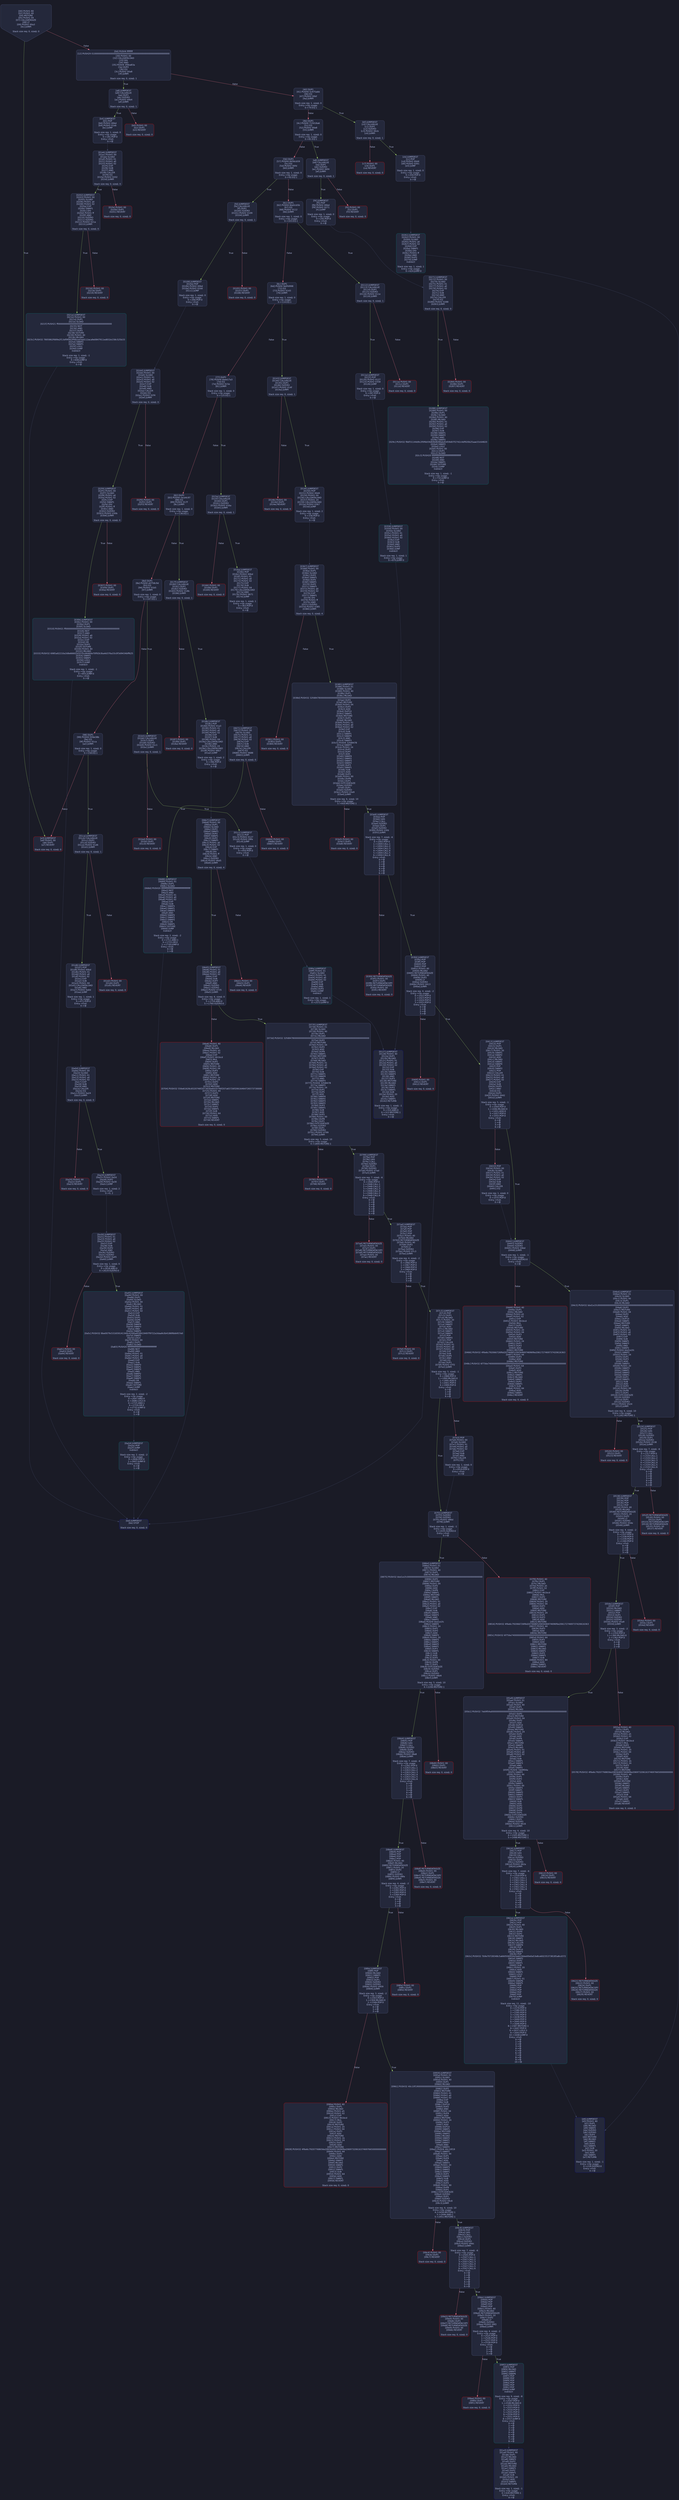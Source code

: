 digraph G {
    node [shape=box, style="filled, rounded", color="#565f89", fontcolor="#c0caf5", fontname="Helvetica", fillcolor="#24283b"];
    edge [color="#414868", fontcolor="#c0caf5", fontname="Helvetica"];
    bgcolor="#1a1b26";
    0 [ label = "[00] PUSH1 80
[02] PUSH1 40
[04] MSTORE
[05] PUSH1 04
[07] CALLDATASIZE
[08] LT
[09] PUSH2 00a3
[0c] JUMPI

Stack size req: 0, sizeΔ: 0
" shape = invhouse]
    1 [ label = "[0d] PUSH4 ffffffff
[12] PUSH29 0100000000000000000000000000000000000000000000000000000000
[30] PUSH1 00
[32] CALLDATALOAD
[33] DIV
[34] AND
[35] PUSH4 3f4ba83a
[3a] DUP2
[3b] EQ
[3c] PUSH2 00a8
[3f] JUMPI

Stack size req: 0, sizeΔ: 1
"]
    2 [ label = "[40] DUP1
[41] PUSH4 5c975abb
[46] EQ
[47] PUSH2 00bf
[4a] JUMPI

Stack size req: 1, sizeΔ: 0
Entry->Op usage:
	0->70:EQ:1
"]
    3 [ label = "[4b] DUP1
[4c] PUSH4 715018a6
[51] EQ
[52] PUSH2 00e8
[55] JUMPI

Stack size req: 1, sizeΔ: 0
Entry->Op usage:
	0->81:EQ:1
"]
    4 [ label = "[56] DUP1
[57] PUSH4 8456cb59
[5c] EQ
[5d] PUSH2 00fd
[60] JUMPI

Stack size req: 1, sizeΔ: 0
Entry->Op usage:
	0->92:EQ:1
"]
    5 [ label = "[61] DUP1
[62] PUSH4 8da5cb5b
[67] EQ
[68] PUSH2 0112
[6b] JUMPI

Stack size req: 1, sizeΔ: 0
Entry->Op usage:
	0->103:EQ:1
"]
    6 [ label = "[6c] DUP1
[6d] PUSH4 9e0fd998
[72] EQ
[73] PUSH2 0143
[76] JUMPI

Stack size req: 1, sizeΔ: 0
Entry->Op usage:
	0->114:EQ:1
"]
    7 [ label = "[77] DUP1
[78] PUSH4 bbee17a3
[7d] EQ
[7e] PUSH2 015e
[81] JUMPI

Stack size req: 1, sizeΔ: 0
Entry->Op usage:
	0->125:EQ:1
"]
    8 [ label = "[82] DUP1
[83] PUSH4 cbce4c97
[88] EQ
[89] PUSH2 017f
[8c] JUMPI

Stack size req: 1, sizeΔ: 0
Entry->Op usage:
	0->136:EQ:1
"]
    9 [ label = "[8d] DUP1
[8e] PUSH4 e0758c9d
[93] EQ
[94] PUSH2 01b5
[97] JUMPI

Stack size req: 1, sizeΔ: 0
Entry->Op usage:
	0->147:EQ:1
"]
    10 [ label = "[98] DUP1
[99] PUSH4 f2fde38b
[9e] EQ
[9f] PUSH2 01ca
[a2] JUMPI

Stack size req: 1, sizeΔ: 0
Entry->Op usage:
	0->158:EQ:1
"]
    11 [ label = "[a3] JUMPDEST
[a4] PUSH1 00
[a6] DUP1
[a7] REVERT

Stack size req: 0, sizeΔ: 0
" color = "red"]
    12 [ label = "[a8] JUMPDEST
[a9] CALLVALUE
[aa] DUP1
[ab] ISZERO
[ac] PUSH2 00b4
[af] JUMPI

Stack size req: 0, sizeΔ: 1
"]
    13 [ label = "[b0] PUSH1 00
[b2] DUP1
[b3] REVERT

Stack size req: 0, sizeΔ: 0
" color = "red"]
    14 [ label = "[b4] JUMPDEST
[b5] POP
[b6] PUSH2 00bd
[b9] PUSH2 01eb
[bc] JUMP

Stack size req: 1, sizeΔ: 0
Entry->Op usage:
	0->181:POP:0
Entry->Exit:
	0->😵
"]
    15 [ label = "[bd] JUMPDEST
[be] STOP

Stack size req: 0, sizeΔ: 0
" color = "darkblue"]
    16 [ label = "[bf] JUMPDEST
[c0] CALLVALUE
[c1] DUP1
[c2] ISZERO
[c3] PUSH2 00cb
[c6] JUMPI

Stack size req: 0, sizeΔ: 1
"]
    17 [ label = "[c7] PUSH1 00
[c9] DUP1
[ca] REVERT

Stack size req: 0, sizeΔ: 0
" color = "red"]
    18 [ label = "[cb] JUMPDEST
[cc] POP
[cd] PUSH2 00d4
[d0] PUSH2 0261
[d3] JUMP

Stack size req: 1, sizeΔ: 0
Entry->Op usage:
	0->204:POP:0
Entry->Exit:
	0->😵
"]
    19 [ label = "[d4] JUMPDEST
[d5] PUSH1 40
[d7] DUP1
[d8] MLOAD
[d9] SWAP2
[da] ISZERO
[db] ISZERO
[dc] DUP3
[dd] MSTORE
[de] MLOAD
[df] SWAP1
[e0] DUP2
[e1] SWAP1
[e2] SUB
[e3] PUSH1 20
[e5] ADD
[e6] SWAP1
[e7] RETURN

Stack size req: 1, sizeΔ: -1
Entry->Op usage:
	0->218:ISZERO:0
Entry->Exit:
	0->😵
" color = "darkblue"]
    20 [ label = "[e8] JUMPDEST
[e9] CALLVALUE
[ea] DUP1
[eb] ISZERO
[ec] PUSH2 00f4
[ef] JUMPI

Stack size req: 0, sizeΔ: 1
"]
    21 [ label = "[f0] PUSH1 00
[f2] DUP1
[f3] REVERT

Stack size req: 0, sizeΔ: 0
" color = "red"]
    22 [ label = "[f4] JUMPDEST
[f5] POP
[f6] PUSH2 00bd
[f9] PUSH2 0271
[fc] JUMP

Stack size req: 1, sizeΔ: 0
Entry->Op usage:
	0->245:POP:0
Entry->Exit:
	0->😵
"]
    23 [ label = "[fd] JUMPDEST
[fe] CALLVALUE
[ff] DUP1
[0100] ISZERO
[0101] PUSH2 0109
[0104] JUMPI

Stack size req: 0, sizeΔ: 1
"]
    24 [ label = "[0105] PUSH1 00
[0107] DUP1
[0108] REVERT

Stack size req: 0, sizeΔ: 0
" color = "red"]
    25 [ label = "[0109] JUMPDEST
[010a] POP
[010b] PUSH2 00bd
[010e] PUSH2 02dd
[0111] JUMP

Stack size req: 1, sizeΔ: 0
Entry->Op usage:
	0->266:POP:0
Entry->Exit:
	0->😵
"]
    26 [ label = "[0112] JUMPDEST
[0113] CALLVALUE
[0114] DUP1
[0115] ISZERO
[0116] PUSH2 011e
[0119] JUMPI

Stack size req: 0, sizeΔ: 1
"]
    27 [ label = "[011a] PUSH1 00
[011c] DUP1
[011d] REVERT

Stack size req: 0, sizeΔ: 0
" color = "red"]
    28 [ label = "[011e] JUMPDEST
[011f] POP
[0120] PUSH2 0127
[0123] PUSH2 0358
[0126] JUMP

Stack size req: 1, sizeΔ: 0
Entry->Op usage:
	0->287:POP:0
Entry->Exit:
	0->😵
"]
    29 [ label = "[0127] JUMPDEST
[0128] PUSH1 40
[012a] DUP1
[012b] MLOAD
[012c] PUSH1 01
[012e] PUSH1 a0
[0130] PUSH1 02
[0132] EXP
[0133] SUB
[0134] SWAP1
[0135] SWAP3
[0136] AND
[0137] DUP3
[0138] MSTORE
[0139] MLOAD
[013a] SWAP1
[013b] DUP2
[013c] SWAP1
[013d] SUB
[013e] PUSH1 20
[0140] ADD
[0141] SWAP1
[0142] RETURN

Stack size req: 1, sizeΔ: -1
Entry->Op usage:
	0->310:AND:0
	0->312:MSTORE:1
Entry->Exit:
	0->😵
" color = "darkblue"]
    30 [ label = "[0143] JUMPDEST
[0144] CALLVALUE
[0145] DUP1
[0146] ISZERO
[0147] PUSH2 014f
[014a] JUMPI

Stack size req: 0, sizeΔ: 1
"]
    31 [ label = "[014b] PUSH1 00
[014d] DUP1
[014e] REVERT

Stack size req: 0, sizeΔ: 0
" color = "red"]
    32 [ label = "[014f] JUMPDEST
[0150] POP
[0151] PUSH2 00d4
[0154] PUSH1 04
[0156] CALLDATALOAD
[0157] PUSH1 24
[0159] CALLDATALOAD
[015a] PUSH2 0367
[015d] JUMP

Stack size req: 1, sizeΔ: 2
Entry->Op usage:
	0->336:POP:0
Entry->Exit:
	0->😵
"]
    33 [ label = "[015e] JUMPDEST
[015f] CALLVALUE
[0160] DUP1
[0161] ISZERO
[0162] PUSH2 016a
[0165] JUMPI

Stack size req: 0, sizeΔ: 1
"]
    34 [ label = "[0166] PUSH1 00
[0168] DUP1
[0169] REVERT

Stack size req: 0, sizeΔ: 0
" color = "red"]
    35 [ label = "[016a] JUMPDEST
[016b] POP
[016c] PUSH2 00bd
[016f] PUSH1 01
[0171] PUSH1 a0
[0173] PUSH1 02
[0175] EXP
[0176] SUB
[0177] PUSH1 04
[0179] CALLDATALOAD
[017a] AND
[017b] PUSH2 0671
[017e] JUMP

Stack size req: 1, sizeΔ: 1
Entry->Op usage:
	0->363:POP:0
Entry->Exit:
	0->😵
"]
    36 [ label = "[017f] JUMPDEST
[0180] CALLVALUE
[0181] DUP1
[0182] ISZERO
[0183] PUSH2 018b
[0186] JUMPI

Stack size req: 0, sizeΔ: 1
"]
    37 [ label = "[0187] PUSH1 00
[0189] DUP1
[018a] REVERT

Stack size req: 0, sizeΔ: 0
" color = "red"]
    38 [ label = "[018b] JUMPDEST
[018c] POP
[018d] PUSH2 01a3
[0190] PUSH1 01
[0192] PUSH1 a0
[0194] PUSH1 02
[0196] EXP
[0197] SUB
[0198] PUSH1 04
[019a] CALLDATALOAD
[019b] AND
[019c] PUSH1 24
[019e] CALLDATALOAD
[019f] PUSH2 06b7
[01a2] JUMP

Stack size req: 1, sizeΔ: 2
Entry->Op usage:
	0->396:POP:0
Entry->Exit:
	0->😵
"]
    39 [ label = "[01a3] JUMPDEST
[01a4] PUSH1 40
[01a6] DUP1
[01a7] MLOAD
[01a8] SWAP2
[01a9] DUP3
[01aa] MSTORE
[01ab] MLOAD
[01ac] SWAP1
[01ad] DUP2
[01ae] SWAP1
[01af] SUB
[01b0] PUSH1 20
[01b2] ADD
[01b3] SWAP1
[01b4] RETURN

Stack size req: 1, sizeΔ: -1
Entry->Op usage:
	0->426:MSTORE:1
Entry->Exit:
	0->😵
" color = "darkblue"]
    40 [ label = "[01b5] JUMPDEST
[01b6] CALLVALUE
[01b7] DUP1
[01b8] ISZERO
[01b9] PUSH2 01c1
[01bc] JUMPI

Stack size req: 0, sizeΔ: 1
"]
    41 [ label = "[01bd] PUSH1 00
[01bf] DUP1
[01c0] REVERT

Stack size req: 0, sizeΔ: 0
" color = "red"]
    42 [ label = "[01c1] JUMPDEST
[01c2] POP
[01c3] PUSH2 0127
[01c6] PUSH2 09fe
[01c9] JUMP

Stack size req: 1, sizeΔ: 0
Entry->Op usage:
	0->450:POP:0
Entry->Exit:
	0->😵
"]
    43 [ label = "[01ca] JUMPDEST
[01cb] CALLVALUE
[01cc] DUP1
[01cd] ISZERO
[01ce] PUSH2 01d6
[01d1] JUMPI

Stack size req: 0, sizeΔ: 1
"]
    44 [ label = "[01d2] PUSH1 00
[01d4] DUP1
[01d5] REVERT

Stack size req: 0, sizeΔ: 0
" color = "red"]
    45 [ label = "[01d6] JUMPDEST
[01d7] POP
[01d8] PUSH2 00bd
[01db] PUSH1 01
[01dd] PUSH1 a0
[01df] PUSH1 02
[01e1] EXP
[01e2] SUB
[01e3] PUSH1 04
[01e5] CALLDATALOAD
[01e6] AND
[01e7] PUSH2 0a0d
[01ea] JUMP

Stack size req: 1, sizeΔ: 1
Entry->Op usage:
	0->471:POP:0
Entry->Exit:
	0->😵
"]
    46 [ label = "[01eb] JUMPDEST
[01ec] PUSH1 00
[01ee] SLOAD
[01ef] PUSH1 01
[01f1] PUSH1 a0
[01f3] PUSH1 02
[01f5] EXP
[01f6] SUB
[01f7] AND
[01f8] CALLER
[01f9] EQ
[01fa] PUSH2 0202
[01fd] JUMPI

Stack size req: 0, sizeΔ: 0
"]
    47 [ label = "[01fe] PUSH1 00
[0200] DUP1
[0201] REVERT

Stack size req: 0, sizeΔ: 0
" color = "red"]
    48 [ label = "[0202] JUMPDEST
[0203] PUSH1 00
[0205] SLOAD
[0206] PUSH1 a0
[0208] PUSH1 02
[020a] EXP
[020b] SWAP1
[020c] DIV
[020d] PUSH1 ff
[020f] AND
[0210] ISZERO
[0211] ISZERO
[0212] PUSH2 021a
[0215] JUMPI

Stack size req: 0, sizeΔ: 0
"]
    49 [ label = "[0216] PUSH1 00
[0218] DUP1
[0219] REVERT

Stack size req: 0, sizeΔ: 0
" color = "red"]
    50 [ label = "[021a] JUMPDEST
[021b] PUSH1 00
[021d] DUP1
[021e] SLOAD
[021f] PUSH21 ff0000000000000000000000000000000000000000
[0235] NOT
[0236] AND
[0237] DUP2
[0238] SSTORE
[0239] PUSH1 40
[023b] MLOAD
[023c] PUSH32 7805862f689e2f13df9f062ff482ad3ad112aca9e0847911ed832e158c525b33
[025d] SWAP2
[025e] SWAP1
[025f] LOG1
[0260] JUMP
Indirect!

Stack size req: 1, sizeΔ: -1
Entry->Op usage:
	0->608:JUMP:0
Entry->Exit:
	0->😵
" color = "teal"]
    51 [ label = "[0261] JUMPDEST
[0262] PUSH1 00
[0264] SLOAD
[0265] PUSH1 a0
[0267] PUSH1 02
[0269] EXP
[026a] SWAP1
[026b] DIV
[026c] PUSH1 ff
[026e] AND
[026f] DUP2
[0270] JUMP
Indirect!

Stack size req: 1, sizeΔ: 1
Entry->Op usage:
	0->624:JUMP:0
" color = "teal"]
    52 [ label = "[0271] JUMPDEST
[0272] PUSH1 00
[0274] SLOAD
[0275] PUSH1 01
[0277] PUSH1 a0
[0279] PUSH1 02
[027b] EXP
[027c] SUB
[027d] AND
[027e] CALLER
[027f] EQ
[0280] PUSH2 0288
[0283] JUMPI

Stack size req: 0, sizeΔ: 0
"]
    53 [ label = "[0284] PUSH1 00
[0286] DUP1
[0287] REVERT

Stack size req: 0, sizeΔ: 0
" color = "red"]
    54 [ label = "[0288] JUMPDEST
[0289] PUSH1 00
[028b] DUP1
[028c] SLOAD
[028d] PUSH1 40
[028f] MLOAD
[0290] PUSH1 01
[0292] PUSH1 a0
[0294] PUSH1 02
[0296] EXP
[0297] SUB
[0298] SWAP1
[0299] SWAP2
[029a] AND
[029b] SWAP2
[029c] PUSH32 f8df31144d9c2f0f6b59d69b8b98abd5459d07f2742c4df920b25aae33c64820
[02bd] SWAP2
[02be] LOG2
[02bf] PUSH1 00
[02c1] DUP1
[02c2] SLOAD
[02c3] PUSH20 ffffffffffffffffffffffffffffffffffffffff
[02d8] NOT
[02d9] AND
[02da] SWAP1
[02db] SSTORE
[02dc] JUMP
Indirect!

Stack size req: 1, sizeΔ: -1
Entry->Op usage:
	0->732:JUMP:0
Entry->Exit:
	0->😵
" color = "teal"]
    55 [ label = "[02dd] JUMPDEST
[02de] PUSH1 00
[02e0] SLOAD
[02e1] PUSH1 01
[02e3] PUSH1 a0
[02e5] PUSH1 02
[02e7] EXP
[02e8] SUB
[02e9] AND
[02ea] CALLER
[02eb] EQ
[02ec] PUSH2 02f4
[02ef] JUMPI

Stack size req: 0, sizeΔ: 0
"]
    56 [ label = "[02f0] PUSH1 00
[02f2] DUP1
[02f3] REVERT

Stack size req: 0, sizeΔ: 0
" color = "red"]
    57 [ label = "[02f4] JUMPDEST
[02f5] PUSH1 00
[02f7] SLOAD
[02f8] PUSH1 a0
[02fa] PUSH1 02
[02fc] EXP
[02fd] SWAP1
[02fe] DIV
[02ff] PUSH1 ff
[0301] AND
[0302] ISZERO
[0303] PUSH2 030b
[0306] JUMPI

Stack size req: 0, sizeΔ: 0
"]
    58 [ label = "[0307] PUSH1 00
[0309] DUP1
[030a] REVERT

Stack size req: 0, sizeΔ: 0
" color = "red"]
    59 [ label = "[030b] JUMPDEST
[030c] PUSH1 00
[030e] DUP1
[030f] SLOAD
[0310] PUSH21 ff0000000000000000000000000000000000000000
[0326] NOT
[0327] AND
[0328] PUSH1 a0
[032a] PUSH1 02
[032c] EXP
[032d] OR
[032e] DUP2
[032f] SSTORE
[0330] PUSH1 40
[0332] MLOAD
[0333] PUSH32 6985a02210a168e66602d3235cb6db0e70f92b3ba4d376a33c0f3d9434bff625
[0354] SWAP2
[0355] SWAP1
[0356] LOG1
[0357] JUMP
Indirect!

Stack size req: 1, sizeΔ: -1
Entry->Op usage:
	0->855:JUMP:0
Entry->Exit:
	0->😵
" color = "teal"]
    60 [ label = "[0358] JUMPDEST
[0359] PUSH1 00
[035b] SLOAD
[035c] PUSH1 01
[035e] PUSH1 a0
[0360] PUSH1 02
[0362] EXP
[0363] SUB
[0364] AND
[0365] DUP2
[0366] JUMP
Indirect!

Stack size req: 1, sizeΔ: 1
Entry->Op usage:
	0->870:JUMP:0
" color = "teal"]
    61 [ label = "[0367] JUMPDEST
[0368] PUSH1 00
[036a] DUP1
[036b] SLOAD
[036c] DUP2
[036d] SWAP1
[036e] DUP2
[036f] SWAP1
[0370] DUP2
[0371] SWAP1
[0372] PUSH1 a0
[0374] PUSH1 02
[0376] EXP
[0377] SWAP1
[0378] DIV
[0379] PUSH1 ff
[037b] AND
[037c] ISZERO
[037d] PUSH2 0385
[0380] JUMPI

Stack size req: 0, sizeΔ: 4
"]
    62 [ label = "[0381] PUSH1 00
[0383] DUP1
[0384] REVERT

Stack size req: 0, sizeΔ: 0
" color = "red"]
    63 [ label = "[0385] JUMPDEST
[0386] PUSH1 01
[0388] SLOAD
[0389] PUSH1 40
[038b] DUP1
[038c] MLOAD
[038d] PUSH32 32fd847800000000000000000000000000000000000000000000000000000000
[03ae] DUP2
[03af] MSTORE
[03b0] PUSH1 04
[03b2] DUP2
[03b3] ADD
[03b4] DUP10
[03b5] SWAP1
[03b6] MSTORE
[03b7] DUP2
[03b8] MLOAD
[03b9] PUSH1 01
[03bb] PUSH1 a0
[03bd] PUSH1 02
[03bf] EXP
[03c0] SUB
[03c1] SWAP1
[03c2] SWAP4
[03c3] AND
[03c4] SWAP3
[03c5] PUSH4 32fd8478
[03ca] SWAP3
[03cb] PUSH1 24
[03cd] DUP1
[03ce] DUP5
[03cf] ADD
[03d0] SWAP4
[03d1] SWAP2
[03d2] SWAP3
[03d3] SWAP2
[03d4] DUP3
[03d5] SWAP1
[03d6] SUB
[03d7] ADD
[03d8] DUP2
[03d9] PUSH1 00
[03db] DUP8
[03dc] DUP1
[03dd] EXTCODESIZE
[03de] ISZERO
[03df] DUP1
[03e0] ISZERO
[03e1] PUSH2 03e9
[03e4] JUMPI

Stack size req: 6, sizeΔ: 10
Entry->Op usage:
	5->950:MSTORE:1
"]
    64 [ label = "[03e5] PUSH1 00
[03e7] DUP1
[03e8] REVERT

Stack size req: 0, sizeΔ: 0
" color = "red"]
    65 [ label = "[03e9] JUMPDEST
[03ea] POP
[03eb] GAS
[03ec] CALL
[03ed] ISZERO
[03ee] DUP1
[03ef] ISZERO
[03f0] PUSH2 03fd
[03f3] JUMPI

Stack size req: 7, sizeΔ: -6
Entry->Op usage:
	0->1002:POP:0
	1->1004:CALL:1
	2->1004:CALL:2
	3->1004:CALL:3
	4->1004:CALL:4
	5->1004:CALL:5
	6->1004:CALL:6
Entry->Exit:
	0->😵
	1->😵
	2->😵
	3->😵
	4->😵
	5->😵
	6->😵
"]
    66 [ label = "[03f4] RETURNDATASIZE
[03f5] PUSH1 00
[03f7] DUP1
[03f8] RETURNDATACOPY
[03f9] RETURNDATASIZE
[03fa] PUSH1 00
[03fc] REVERT

Stack size req: 0, sizeΔ: 0
" color = "red"]
    67 [ label = "[03fd] JUMPDEST
[03fe] POP
[03ff] POP
[0400] POP
[0401] POP
[0402] PUSH1 40
[0404] MLOAD
[0405] RETURNDATASIZE
[0406] PUSH1 40
[0408] DUP2
[0409] LT
[040a] ISZERO
[040b] PUSH2 0413
[040e] JUMPI

Stack size req: 4, sizeΔ: -2
Entry->Op usage:
	0->1022:POP:0
	1->1023:POP:0
	2->1024:POP:0
	3->1025:POP:0
Entry->Exit:
	0->😵
	1->😵
	2->😵
	3->😵
"]
    68 [ label = "[040f] PUSH1 00
[0411] DUP1
[0412] REVERT

Stack size req: 0, sizeΔ: 0
" color = "red"]
    69 [ label = "[0413] JUMPDEST
[0414] POP
[0415] DUP1
[0416] MLOAD
[0417] PUSH1 20
[0419] SWAP1
[041a] SWAP2
[041b] ADD
[041c] MLOAD
[041d] SWAP1
[041e] SWAP4
[041f] POP
[0420] SWAP2
[0421] POP
[0422] CALLER
[0423] PUSH1 01
[0425] PUSH1 a0
[0427] PUSH1 02
[0429] EXP
[042a] SUB
[042b] DUP5
[042c] AND
[042d] EQ
[042e] DUP1
[042f] PUSH2 0442
[0432] JUMPI

Stack size req: 5, sizeΔ: -1
Entry->Op usage:
	0->1044:POP:0
	1->1046:MLOAD:0
	1->1051:ADD:0
	3->1057:POP:0
	4->1055:POP:0
Entry->Exit:
	0->😵
	1->😵
	3->😵
	4->😵
"]
    70 [ label = "[0433] POP
[0434] PUSH1 00
[0436] SLOAD
[0437] PUSH1 01
[0439] PUSH1 a0
[043b] PUSH1 02
[043d] EXP
[043e] SUB
[043f] AND
[0440] CALLER
[0441] EQ

Stack size req: 1, sizeΔ: 0
Entry->Op usage:
	0->1075:POP:0
Entry->Exit:
	0->😵
"]
    71 [ label = "[0442] JUMPDEST
[0443] ISZERO
[0444] ISZERO
[0445] PUSH2 04bd
[0448] JUMPI

Stack size req: 1, sizeΔ: -1
Entry->Op usage:
	0->1091:ISZERO:0
Entry->Exit:
	0->😵
"]
    72 [ label = "[0449] PUSH1 40
[044b] DUP1
[044c] MLOAD
[044d] PUSH1 e5
[044f] PUSH1 02
[0451] EXP
[0452] PUSH3 461bcd
[0456] MUL
[0457] DUP2
[0458] MSTORE
[0459] PUSH1 20
[045b] PUSH1 04
[045d] DUP3
[045e] ADD
[045f] MSTORE
[0460] PUSH1 24
[0462] DUP1
[0463] DUP3
[0464] ADD
[0465] MSTORE
[0466] PUSH32 4f6e6c792066726f6d207468652065646974696f6e2061727469737420616363
[0487] PUSH1 44
[0489] DUP3
[048a] ADD
[048b] MSTORE
[048c] PUSH32 6f756e7400000000000000000000000000000000000000000000000000000000
[04ad] PUSH1 64
[04af] DUP3
[04b0] ADD
[04b1] MSTORE
[04b2] SWAP1
[04b3] MLOAD
[04b4] SWAP1
[04b5] DUP2
[04b6] SWAP1
[04b7] SUB
[04b8] PUSH1 84
[04ba] ADD
[04bb] SWAP1
[04bc] REVERT

Stack size req: 0, sizeΔ: 0
" color = "red"]
    73 [ label = "[04bd] JUMPDEST
[04be] PUSH1 01
[04c0] SLOAD
[04c1] PUSH1 40
[04c3] DUP1
[04c4] MLOAD
[04c5] PUSH32 bbd1e1fc00000000000000000000000000000000000000000000000000000000
[04e6] DUP2
[04e7] MSTORE
[04e8] PUSH1 04
[04ea] DUP2
[04eb] ADD
[04ec] DUP10
[04ed] SWAP1
[04ee] MSTORE
[04ef] SWAP1
[04f0] MLOAD
[04f1] PUSH1 01
[04f3] PUSH1 a0
[04f5] PUSH1 02
[04f7] EXP
[04f8] SUB
[04f9] SWAP1
[04fa] SWAP3
[04fb] AND
[04fc] SWAP2
[04fd] PUSH4 bbd1e1fc
[0502] SWAP2
[0503] PUSH1 24
[0505] DUP1
[0506] DUP3
[0507] ADD
[0508] SWAP3
[0509] PUSH1 20
[050b] SWAP3
[050c] SWAP1
[050d] SWAP2
[050e] SWAP1
[050f] DUP3
[0510] SWAP1
[0511] SUB
[0512] ADD
[0513] DUP2
[0514] PUSH1 00
[0516] DUP8
[0517] DUP1
[0518] EXTCODESIZE
[0519] ISZERO
[051a] DUP1
[051b] ISZERO
[051c] PUSH2 0524
[051f] JUMPI

Stack size req: 6, sizeΔ: 10
Entry->Op usage:
	5->1262:MSTORE:1
"]
    74 [ label = "[0520] PUSH1 00
[0522] DUP1
[0523] REVERT

Stack size req: 0, sizeΔ: 0
" color = "red"]
    75 [ label = "[0524] JUMPDEST
[0525] POP
[0526] GAS
[0527] CALL
[0528] ISZERO
[0529] DUP1
[052a] ISZERO
[052b] PUSH2 0538
[052e] JUMPI

Stack size req: 7, sizeΔ: -6
Entry->Op usage:
	0->1317:POP:0
	1->1319:CALL:1
	2->1319:CALL:2
	3->1319:CALL:3
	4->1319:CALL:4
	5->1319:CALL:5
	6->1319:CALL:6
Entry->Exit:
	0->😵
	1->😵
	2->😵
	3->😵
	4->😵
	5->😵
	6->😵
"]
    76 [ label = "[052f] RETURNDATASIZE
[0530] PUSH1 00
[0532] DUP1
[0533] RETURNDATACOPY
[0534] RETURNDATASIZE
[0535] PUSH1 00
[0537] REVERT

Stack size req: 0, sizeΔ: 0
" color = "red"]
    77 [ label = "[0538] JUMPDEST
[0539] POP
[053a] POP
[053b] POP
[053c] POP
[053d] PUSH1 40
[053f] MLOAD
[0540] RETURNDATASIZE
[0541] PUSH1 20
[0543] DUP2
[0544] LT
[0545] ISZERO
[0546] PUSH2 054e
[0549] JUMPI

Stack size req: 4, sizeΔ: -2
Entry->Op usage:
	0->1337:POP:0
	1->1338:POP:0
	2->1339:POP:0
	3->1340:POP:0
Entry->Exit:
	0->😵
	1->😵
	2->😵
	3->😵
"]
    78 [ label = "[054a] PUSH1 00
[054c] DUP1
[054d] REVERT

Stack size req: 0, sizeΔ: 0
" color = "red"]
    79 [ label = "[054e] JUMPDEST
[054f] POP
[0550] MLOAD
[0551] SWAP1
[0552] POP
[0553] DUP1
[0554] ISZERO
[0555] ISZERO
[0556] PUSH2 05a9
[0559] JUMPI

Stack size req: 3, sizeΔ: -2
Entry->Op usage:
	0->1359:POP:0
	1->1360:MLOAD:0
	2->1362:POP:0
Entry->Exit:
	0->😵
	1->😵
	2->😵
"]
    80 [ label = "[055a] PUSH1 40
[055c] DUP1
[055d] MLOAD
[055e] PUSH1 e5
[0560] PUSH1 02
[0562] EXP
[0563] PUSH3 461bcd
[0567] MUL
[0568] DUP2
[0569] MSTORE
[056a] PUSH1 20
[056c] PUSH1 04
[056e] DUP3
[056f] ADD
[0570] MSTORE
[0571] PUSH1 1b
[0573] PUSH1 24
[0575] DUP3
[0576] ADD
[0577] MSTORE
[0578] PUSH32 4f6e6c79207768656e2065646974696f6e206973206163746976650000000000
[0599] PUSH1 44
[059b] DUP3
[059c] ADD
[059d] MSTORE
[059e] SWAP1
[059f] MLOAD
[05a0] SWAP1
[05a1] DUP2
[05a2] SWAP1
[05a3] SUB
[05a4] PUSH1 64
[05a6] ADD
[05a7] SWAP1
[05a8] REVERT

Stack size req: 0, sizeΔ: 0
" color = "red"]
    81 [ label = "[05a9] JUMPDEST
[05aa] PUSH1 01
[05ac] SLOAD
[05ad] PUSH1 40
[05af] DUP1
[05b0] MLOAD
[05b1] PUSH32 7eb9f04a00000000000000000000000000000000000000000000000000000000
[05d2] DUP2
[05d3] MSTORE
[05d4] PUSH1 04
[05d6] DUP2
[05d7] ADD
[05d8] DUP10
[05d9] SWAP1
[05da] MSTORE
[05db] PUSH1 24
[05dd] DUP2
[05de] ADD
[05df] DUP9
[05e0] SWAP1
[05e1] MSTORE
[05e2] SWAP1
[05e3] MLOAD
[05e4] PUSH1 01
[05e6] PUSH1 a0
[05e8] PUSH1 02
[05ea] EXP
[05eb] SUB
[05ec] SWAP1
[05ed] SWAP3
[05ee] AND
[05ef] SWAP2
[05f0] PUSH4 7eb9f04a
[05f5] SWAP2
[05f6] PUSH1 44
[05f8] DUP1
[05f9] DUP3
[05fa] ADD
[05fb] SWAP3
[05fc] PUSH1 00
[05fe] SWAP3
[05ff] SWAP1
[0600] SWAP2
[0601] SWAP1
[0602] DUP3
[0603] SWAP1
[0604] SUB
[0605] ADD
[0606] DUP2
[0607] DUP4
[0608] DUP8
[0609] DUP1
[060a] EXTCODESIZE
[060b] ISZERO
[060c] DUP1
[060d] ISZERO
[060e] PUSH2 0616
[0611] JUMPI

Stack size req: 6, sizeΔ: 10
Entry->Op usage:
	4->1505:MSTORE:1
	5->1498:MSTORE:1
"]
    82 [ label = "[0612] PUSH1 00
[0614] DUP1
[0615] REVERT

Stack size req: 0, sizeΔ: 0
" color = "red"]
    83 [ label = "[0616] JUMPDEST
[0617] POP
[0618] GAS
[0619] CALL
[061a] ISZERO
[061b] DUP1
[061c] ISZERO
[061d] PUSH2 062a
[0620] JUMPI

Stack size req: 7, sizeΔ: -6
Entry->Op usage:
	0->1559:POP:0
	1->1561:CALL:1
	2->1561:CALL:2
	3->1561:CALL:3
	4->1561:CALL:4
	5->1561:CALL:5
	6->1561:CALL:6
Entry->Exit:
	0->😵
	1->😵
	2->😵
	3->😵
	4->😵
	5->😵
	6->😵
"]
    84 [ label = "[0621] RETURNDATASIZE
[0622] PUSH1 00
[0624] DUP1
[0625] RETURNDATACOPY
[0626] RETURNDATASIZE
[0627] PUSH1 00
[0629] REVERT

Stack size req: 0, sizeΔ: 0
" color = "red"]
    85 [ label = "[062a] JUMPDEST
[062b] POP
[062c] POP
[062d] PUSH1 40
[062f] DUP1
[0630] MLOAD
[0631] DUP9
[0632] DUP2
[0633] MSTORE
[0634] SWAP1
[0635] MLOAD
[0636] CALLER
[0637] SWAP4
[0638] POP
[0639] DUP10
[063a] SWAP3
[063b] POP
[063c] PUSH32 7b9e70728348c5a660506950e5eeb19dee00e0a53e8ce602353738185a8cd372
[065d] SWAP2
[065e] DUP2
[065f] SWAP1
[0660] SUB
[0661] PUSH1 20
[0663] ADD
[0664] SWAP1
[0665] LOG3
[0666] POP
[0667] PUSH1 01
[0669] SWAP6
[066a] SWAP5
[066b] POP
[066c] POP
[066d] POP
[066e] POP
[066f] POP
[0670] JUMP
Indirect!

Stack size req: 11, sizeΔ: -10
Entry->Op usage:
	0->1579:POP:0
	1->1580:POP:0
	2->1595:POP:0
	3->1592:POP:0
	4->1638:POP:0
	5->1644:POP:0
	6->1645:POP:0
	7->1646:POP:0
	8->1587:MSTORE:1
	8->1647:POP:0
	9->1637:LOG3:3
	9->1643:POP:0
	10->1648:JUMP:0
Entry->Exit:
	0->😵
	1->😵
	2->😵
	3->😵
	4->😵
	5->😵
	6->😵
	7->😵
	8->😵
	9->😵
	10->😵
" color = "teal"]
    86 [ label = "[0671] JUMPDEST
[0672] PUSH1 00
[0674] SLOAD
[0675] PUSH1 01
[0677] PUSH1 a0
[0679] PUSH1 02
[067b] EXP
[067c] SUB
[067d] AND
[067e] CALLER
[067f] EQ
[0680] PUSH2 0688
[0683] JUMPI

Stack size req: 0, sizeΔ: 0
"]
    87 [ label = "[0684] PUSH1 00
[0686] DUP1
[0687] REVERT

Stack size req: 0, sizeΔ: 0
" color = "red"]
    88 [ label = "[0688] JUMPDEST
[0689] PUSH1 01
[068b] DUP1
[068c] SLOAD
[068d] PUSH20 ffffffffffffffffffffffffffffffffffffffff
[06a2] NOT
[06a3] AND
[06a4] PUSH1 01
[06a6] PUSH1 a0
[06a8] PUSH1 02
[06aa] EXP
[06ab] SUB
[06ac] SWAP3
[06ad] SWAP1
[06ae] SWAP3
[06af] AND
[06b0] SWAP2
[06b1] SWAP1
[06b2] SWAP2
[06b3] OR
[06b4] SWAP1
[06b5] SSTORE
[06b6] JUMP
Indirect!

Stack size req: 2, sizeΔ: -2
Entry->Op usage:
	0->1711:AND:1
	0->1715:OR:0
	1->1718:JUMP:0
Entry->Exit:
	0->😵
	1->😵
" color = "teal"]
    89 [ label = "[06b7] JUMPDEST
[06b8] PUSH1 00
[06ba] DUP1
[06bb] SLOAD
[06bc] DUP2
[06bd] SWAP1
[06be] DUP2
[06bf] SWAP1
[06c0] DUP2
[06c1] SWAP1
[06c2] PUSH1 a0
[06c4] PUSH1 02
[06c6] EXP
[06c7] SWAP1
[06c8] DIV
[06c9] PUSH1 ff
[06cb] AND
[06cc] ISZERO
[06cd] PUSH2 06d5
[06d0] JUMPI

Stack size req: 0, sizeΔ: 4
"]
    90 [ label = "[06d1] PUSH1 00
[06d3] DUP1
[06d4] REVERT

Stack size req: 0, sizeΔ: 0
" color = "red"]
    91 [ label = "[06d5] JUMPDEST
[06d6] PUSH1 01
[06d8] PUSH1 a0
[06da] PUSH1 02
[06dc] EXP
[06dd] SUB
[06de] DUP7
[06df] AND
[06e0] ISZERO
[06e1] ISZERO
[06e2] PUSH2 0735
[06e5] JUMPI

Stack size req: 6, sizeΔ: 0
Entry->Op usage:
	5->1759:AND:0
	5->1760:ISZERO:0
"]
    92 [ label = "[06e6] PUSH1 40
[06e8] DUP1
[06e9] MLOAD
[06ea] PUSH1 e5
[06ec] PUSH1 02
[06ee] EXP
[06ef] PUSH3 461bcd
[06f3] MUL
[06f4] DUP2
[06f5] MSTORE
[06f6] PUSH1 20
[06f8] PUSH1 04
[06fa] DUP3
[06fb] ADD
[06fc] MSTORE
[06fd] PUSH1 1e
[06ff] PUSH1 24
[0701] DUP3
[0702] ADD
[0703] MSTORE
[0704] PUSH32 556e61626c6520746f2073656e6420746f207a65726f20616464726573730000
[0725] PUSH1 44
[0727] DUP3
[0728] ADD
[0729] MSTORE
[072a] SWAP1
[072b] MLOAD
[072c] SWAP1
[072d] DUP2
[072e] SWAP1
[072f] SUB
[0730] PUSH1 64
[0732] ADD
[0733] SWAP1
[0734] REVERT

Stack size req: 0, sizeΔ: 0
" color = "red"]
    93 [ label = "[0735] JUMPDEST
[0736] PUSH1 01
[0738] SLOAD
[0739] PUSH1 40
[073b] DUP1
[073c] MLOAD
[073d] PUSH32 32fd847800000000000000000000000000000000000000000000000000000000
[075e] DUP2
[075f] MSTORE
[0760] PUSH1 04
[0762] DUP2
[0763] ADD
[0764] DUP9
[0765] SWAP1
[0766] MSTORE
[0767] DUP2
[0768] MLOAD
[0769] PUSH1 01
[076b] PUSH1 a0
[076d] PUSH1 02
[076f] EXP
[0770] SUB
[0771] SWAP1
[0772] SWAP4
[0773] AND
[0774] SWAP3
[0775] PUSH4 32fd8478
[077a] SWAP3
[077b] PUSH1 24
[077d] DUP1
[077e] DUP5
[077f] ADD
[0780] SWAP4
[0781] SWAP2
[0782] SWAP3
[0783] SWAP2
[0784] DUP3
[0785] SWAP1
[0786] SUB
[0787] ADD
[0788] DUP2
[0789] PUSH1 00
[078b] DUP8
[078c] DUP1
[078d] EXTCODESIZE
[078e] ISZERO
[078f] DUP1
[0790] ISZERO
[0791] PUSH2 0799
[0794] JUMPI

Stack size req: 5, sizeΔ: 10
Entry->Op usage:
	4->1894:MSTORE:1
"]
    94 [ label = "[0795] PUSH1 00
[0797] DUP1
[0798] REVERT

Stack size req: 0, sizeΔ: 0
" color = "red"]
    95 [ label = "[0799] JUMPDEST
[079a] POP
[079b] GAS
[079c] CALL
[079d] ISZERO
[079e] DUP1
[079f] ISZERO
[07a0] PUSH2 07ad
[07a3] JUMPI

Stack size req: 7, sizeΔ: -6
Entry->Op usage:
	0->1946:POP:0
	1->1948:CALL:1
	2->1948:CALL:2
	3->1948:CALL:3
	4->1948:CALL:4
	5->1948:CALL:5
	6->1948:CALL:6
Entry->Exit:
	0->😵
	1->😵
	2->😵
	3->😵
	4->😵
	5->😵
	6->😵
"]
    96 [ label = "[07a4] RETURNDATASIZE
[07a5] PUSH1 00
[07a7] DUP1
[07a8] RETURNDATACOPY
[07a9] RETURNDATASIZE
[07aa] PUSH1 00
[07ac] REVERT

Stack size req: 0, sizeΔ: 0
" color = "red"]
    97 [ label = "[07ad] JUMPDEST
[07ae] POP
[07af] POP
[07b0] POP
[07b1] POP
[07b2] PUSH1 40
[07b4] MLOAD
[07b5] RETURNDATASIZE
[07b6] PUSH1 40
[07b8] DUP2
[07b9] LT
[07ba] ISZERO
[07bb] PUSH2 07c3
[07be] JUMPI

Stack size req: 4, sizeΔ: -2
Entry->Op usage:
	0->1966:POP:0
	1->1967:POP:0
	2->1968:POP:0
	3->1969:POP:0
Entry->Exit:
	0->😵
	1->😵
	2->😵
	3->😵
"]
    98 [ label = "[07bf] PUSH1 00
[07c1] DUP1
[07c2] REVERT

Stack size req: 0, sizeΔ: 0
" color = "red"]
    99 [ label = "[07c3] JUMPDEST
[07c4] POP
[07c5] DUP1
[07c6] MLOAD
[07c7] PUSH1 20
[07c9] SWAP1
[07ca] SWAP2
[07cb] ADD
[07cc] MLOAD
[07cd] SWAP1
[07ce] SWAP4
[07cf] POP
[07d0] SWAP2
[07d1] POP
[07d2] CALLER
[07d3] PUSH1 01
[07d5] PUSH1 a0
[07d7] PUSH1 02
[07d9] EXP
[07da] SUB
[07db] DUP5
[07dc] AND
[07dd] EQ
[07de] DUP1
[07df] PUSH2 07f2
[07e2] JUMPI

Stack size req: 5, sizeΔ: -1
Entry->Op usage:
	0->1988:POP:0
	1->1990:MLOAD:0
	1->1995:ADD:0
	3->2001:POP:0
	4->1999:POP:0
Entry->Exit:
	0->😵
	1->😵
	3->😵
	4->😵
"]
    100 [ label = "[07e3] POP
[07e4] PUSH1 00
[07e6] SLOAD
[07e7] PUSH1 01
[07e9] PUSH1 a0
[07eb] PUSH1 02
[07ed] EXP
[07ee] SUB
[07ef] AND
[07f0] CALLER
[07f1] EQ

Stack size req: 1, sizeΔ: 0
Entry->Op usage:
	0->2019:POP:0
Entry->Exit:
	0->😵
"]
    101 [ label = "[07f2] JUMPDEST
[07f3] ISZERO
[07f4] ISZERO
[07f5] PUSH2 086d
[07f8] JUMPI

Stack size req: 1, sizeΔ: -1
Entry->Op usage:
	0->2035:ISZERO:0
Entry->Exit:
	0->😵
"]
    102 [ label = "[07f9] PUSH1 40
[07fb] DUP1
[07fc] MLOAD
[07fd] PUSH1 e5
[07ff] PUSH1 02
[0801] EXP
[0802] PUSH3 461bcd
[0806] MUL
[0807] DUP2
[0808] MSTORE
[0809] PUSH1 20
[080b] PUSH1 04
[080d] DUP3
[080e] ADD
[080f] MSTORE
[0810] PUSH1 24
[0812] DUP1
[0813] DUP3
[0814] ADD
[0815] MSTORE
[0816] PUSH32 4f6e6c792066726f6d207468652065646974696f6e2061727469737420616363
[0837] PUSH1 44
[0839] DUP3
[083a] ADD
[083b] MSTORE
[083c] PUSH32 6f756e7400000000000000000000000000000000000000000000000000000000
[085d] PUSH1 64
[085f] DUP3
[0860] ADD
[0861] MSTORE
[0862] SWAP1
[0863] MLOAD
[0864] SWAP1
[0865] DUP2
[0866] SWAP1
[0867] SUB
[0868] PUSH1 84
[086a] ADD
[086b] SWAP1
[086c] REVERT

Stack size req: 0, sizeΔ: 0
" color = "red"]
    103 [ label = "[086d] JUMPDEST
[086e] PUSH1 01
[0870] SLOAD
[0871] PUSH1 40
[0873] DUP1
[0874] MLOAD
[0875] PUSH32 bbd1e1fc00000000000000000000000000000000000000000000000000000000
[0896] DUP2
[0897] MSTORE
[0898] PUSH1 04
[089a] DUP2
[089b] ADD
[089c] DUP9
[089d] SWAP1
[089e] MSTORE
[089f] SWAP1
[08a0] MLOAD
[08a1] PUSH1 01
[08a3] PUSH1 a0
[08a5] PUSH1 02
[08a7] EXP
[08a8] SUB
[08a9] SWAP1
[08aa] SWAP3
[08ab] AND
[08ac] SWAP2
[08ad] PUSH4 bbd1e1fc
[08b2] SWAP2
[08b3] PUSH1 24
[08b5] DUP1
[08b6] DUP3
[08b7] ADD
[08b8] SWAP3
[08b9] PUSH1 20
[08bb] SWAP3
[08bc] SWAP1
[08bd] SWAP2
[08be] SWAP1
[08bf] DUP3
[08c0] SWAP1
[08c1] SUB
[08c2] ADD
[08c3] DUP2
[08c4] PUSH1 00
[08c6] DUP8
[08c7] DUP1
[08c8] EXTCODESIZE
[08c9] ISZERO
[08ca] DUP1
[08cb] ISZERO
[08cc] PUSH2 08d4
[08cf] JUMPI

Stack size req: 5, sizeΔ: 10
Entry->Op usage:
	4->2206:MSTORE:1
"]
    104 [ label = "[08d0] PUSH1 00
[08d2] DUP1
[08d3] REVERT

Stack size req: 0, sizeΔ: 0
" color = "red"]
    105 [ label = "[08d4] JUMPDEST
[08d5] POP
[08d6] GAS
[08d7] CALL
[08d8] ISZERO
[08d9] DUP1
[08da] ISZERO
[08db] PUSH2 08e8
[08de] JUMPI

Stack size req: 7, sizeΔ: -6
Entry->Op usage:
	0->2261:POP:0
	1->2263:CALL:1
	2->2263:CALL:2
	3->2263:CALL:3
	4->2263:CALL:4
	5->2263:CALL:5
	6->2263:CALL:6
Entry->Exit:
	0->😵
	1->😵
	2->😵
	3->😵
	4->😵
	5->😵
	6->😵
"]
    106 [ label = "[08df] RETURNDATASIZE
[08e0] PUSH1 00
[08e2] DUP1
[08e3] RETURNDATACOPY
[08e4] RETURNDATASIZE
[08e5] PUSH1 00
[08e7] REVERT

Stack size req: 0, sizeΔ: 0
" color = "red"]
    107 [ label = "[08e8] JUMPDEST
[08e9] POP
[08ea] POP
[08eb] POP
[08ec] POP
[08ed] PUSH1 40
[08ef] MLOAD
[08f0] RETURNDATASIZE
[08f1] PUSH1 20
[08f3] DUP2
[08f4] LT
[08f5] ISZERO
[08f6] PUSH2 08fe
[08f9] JUMPI

Stack size req: 4, sizeΔ: -2
Entry->Op usage:
	0->2281:POP:0
	1->2282:POP:0
	2->2283:POP:0
	3->2284:POP:0
Entry->Exit:
	0->😵
	1->😵
	2->😵
	3->😵
"]
    108 [ label = "[08fa] PUSH1 00
[08fc] DUP1
[08fd] REVERT

Stack size req: 0, sizeΔ: 0
" color = "red"]
    109 [ label = "[08fe] JUMPDEST
[08ff] POP
[0900] MLOAD
[0901] SWAP1
[0902] POP
[0903] DUP1
[0904] ISZERO
[0905] ISZERO
[0906] PUSH2 0959
[0909] JUMPI

Stack size req: 3, sizeΔ: -2
Entry->Op usage:
	0->2303:POP:0
	1->2304:MLOAD:0
	2->2306:POP:0
Entry->Exit:
	0->😵
	1->😵
	2->😵
"]
    110 [ label = "[090a] PUSH1 40
[090c] DUP1
[090d] MLOAD
[090e] PUSH1 e5
[0910] PUSH1 02
[0912] EXP
[0913] PUSH3 461bcd
[0917] MUL
[0918] DUP2
[0919] MSTORE
[091a] PUSH1 20
[091c] PUSH1 04
[091e] DUP3
[091f] ADD
[0920] MSTORE
[0921] PUSH1 1b
[0923] PUSH1 24
[0925] DUP3
[0926] ADD
[0927] MSTORE
[0928] PUSH32 4f6e6c79207768656e2065646974696f6e206973206163746976650000000000
[0949] PUSH1 44
[094b] DUP3
[094c] ADD
[094d] MSTORE
[094e] SWAP1
[094f] MLOAD
[0950] SWAP1
[0951] DUP2
[0952] SWAP1
[0953] SUB
[0954] PUSH1 64
[0956] ADD
[0957] SWAP1
[0958] REVERT

Stack size req: 0, sizeΔ: 0
" color = "red"]
    111 [ label = "[0959] JUMPDEST
[095a] PUSH1 01
[095c] SLOAD
[095d] PUSH1 40
[095f] DUP1
[0960] MLOAD
[0961] PUSH32 40c10f1900000000000000000000000000000000000000000000000000000000
[0982] DUP2
[0983] MSTORE
[0984] PUSH1 01
[0986] PUSH1 a0
[0988] PUSH1 02
[098a] EXP
[098b] SUB
[098c] DUP10
[098d] DUP2
[098e] AND
[098f] PUSH1 04
[0991] DUP4
[0992] ADD
[0993] MSTORE
[0994] PUSH1 24
[0996] DUP3
[0997] ADD
[0998] DUP10
[0999] SWAP1
[099a] MSTORE
[099b] SWAP2
[099c] MLOAD
[099d] SWAP2
[099e] SWAP1
[099f] SWAP3
[09a0] AND
[09a1] SWAP2
[09a2] PUSH4 40c10f19
[09a7] SWAP2
[09a8] PUSH1 44
[09aa] DUP1
[09ab] DUP4
[09ac] ADD
[09ad] SWAP3
[09ae] PUSH1 20
[09b0] SWAP3
[09b1] SWAP2
[09b2] SWAP1
[09b3] DUP3
[09b4] SWAP1
[09b5] SUB
[09b6] ADD
[09b7] DUP2
[09b8] PUSH1 00
[09ba] DUP8
[09bb] DUP1
[09bc] EXTCODESIZE
[09bd] ISZERO
[09be] DUP1
[09bf] ISZERO
[09c0] PUSH2 09c8
[09c3] JUMPI

Stack size req: 6, sizeΔ: 10
Entry->Op usage:
	4->2458:MSTORE:1
	5->2446:AND:1
	5->2451:MSTORE:1
"]
    112 [ label = "[09c4] PUSH1 00
[09c6] DUP1
[09c7] REVERT

Stack size req: 0, sizeΔ: 0
" color = "red"]
    113 [ label = "[09c8] JUMPDEST
[09c9] POP
[09ca] GAS
[09cb] CALL
[09cc] ISZERO
[09cd] DUP1
[09ce] ISZERO
[09cf] PUSH2 09dc
[09d2] JUMPI

Stack size req: 7, sizeΔ: -6
Entry->Op usage:
	0->2505:POP:0
	1->2507:CALL:1
	2->2507:CALL:2
	3->2507:CALL:3
	4->2507:CALL:4
	5->2507:CALL:5
	6->2507:CALL:6
Entry->Exit:
	0->😵
	1->😵
	2->😵
	3->😵
	4->😵
	5->😵
	6->😵
"]
    114 [ label = "[09d3] RETURNDATASIZE
[09d4] PUSH1 00
[09d6] DUP1
[09d7] RETURNDATACOPY
[09d8] RETURNDATASIZE
[09d9] PUSH1 00
[09db] REVERT

Stack size req: 0, sizeΔ: 0
" color = "red"]
    115 [ label = "[09dc] JUMPDEST
[09dd] POP
[09de] POP
[09df] POP
[09e0] POP
[09e1] PUSH1 40
[09e3] MLOAD
[09e4] RETURNDATASIZE
[09e5] PUSH1 20
[09e7] DUP2
[09e8] LT
[09e9] ISZERO
[09ea] PUSH2 09f2
[09ed] JUMPI

Stack size req: 4, sizeΔ: -2
Entry->Op usage:
	0->2525:POP:0
	1->2526:POP:0
	2->2527:POP:0
	3->2528:POP:0
Entry->Exit:
	0->😵
	1->😵
	2->😵
	3->😵
"]
    116 [ label = "[09ee] PUSH1 00
[09f0] DUP1
[09f1] REVERT

Stack size req: 0, sizeΔ: 0
" color = "red"]
    117 [ label = "[09f2] JUMPDEST
[09f3] POP
[09f4] MLOAD
[09f5] SWAP7
[09f6] SWAP6
[09f7] POP
[09f8] POP
[09f9] POP
[09fa] POP
[09fb] POP
[09fc] POP
[09fd] JUMP
Indirect!

Stack size req: 9, sizeΔ: -8
Entry->Op usage:
	0->2547:POP:0
	1->2548:MLOAD:0
	2->2552:POP:0
	3->2553:POP:0
	4->2554:POP:0
	5->2555:POP:0
	6->2556:POP:0
	7->2551:POP:0
	8->2557:JUMP:0
Entry->Exit:
	0->😵
	1->😵
	2->😵
	3->😵
	4->😵
	5->😵
	6->😵
	7->😵
	8->😵
" color = "teal"]
    118 [ label = "[09fe] JUMPDEST
[09ff] PUSH1 01
[0a01] SLOAD
[0a02] PUSH1 01
[0a04] PUSH1 a0
[0a06] PUSH1 02
[0a08] EXP
[0a09] SUB
[0a0a] AND
[0a0b] DUP2
[0a0c] JUMP
Indirect!

Stack size req: 1, sizeΔ: 1
Entry->Op usage:
	0->2572:JUMP:0
" color = "teal"]
    119 [ label = "[0a0d] JUMPDEST
[0a0e] PUSH1 00
[0a10] SLOAD
[0a11] PUSH1 01
[0a13] PUSH1 a0
[0a15] PUSH1 02
[0a17] EXP
[0a18] SUB
[0a19] AND
[0a1a] CALLER
[0a1b] EQ
[0a1c] PUSH2 0a24
[0a1f] JUMPI

Stack size req: 0, sizeΔ: 0
"]
    120 [ label = "[0a20] PUSH1 00
[0a22] DUP1
[0a23] REVERT

Stack size req: 0, sizeΔ: 0
" color = "red"]
    121 [ label = "[0a24] JUMPDEST
[0a25] PUSH2 0a2d
[0a28] DUP2
[0a29] PUSH2 0a30
[0a2c] JUMP

Stack size req: 1, sizeΔ: 2
Entry->Exit:
	0->0, 2
"]
    122 [ label = "[0a2d] JUMPDEST
[0a2e] POP
[0a2f] JUMP
Indirect!

Stack size req: 2, sizeΔ: -2
Entry->Op usage:
	0->2606:POP:0
	1->2607:JUMP:0
Entry->Exit:
	0->😵
	1->😵
" color = "teal"]
    123 [ label = "[0a30] JUMPDEST
[0a31] PUSH1 01
[0a33] PUSH1 a0
[0a35] PUSH1 02
[0a37] EXP
[0a38] SUB
[0a39] DUP2
[0a3a] AND
[0a3b] ISZERO
[0a3c] ISZERO
[0a3d] PUSH2 0a45
[0a40] JUMPI

Stack size req: 1, sizeΔ: 0
Entry->Op usage:
	0->2618:AND:0
	0->2619:ISZERO:0
"]
    124 [ label = "[0a41] PUSH1 00
[0a43] DUP1
[0a44] REVERT

Stack size req: 0, sizeΔ: 0
" color = "red"]
    125 [ label = "[0a45] JUMPDEST
[0a46] PUSH1 00
[0a48] DUP1
[0a49] SLOAD
[0a4a] PUSH1 40
[0a4c] MLOAD
[0a4d] PUSH1 01
[0a4f] PUSH1 a0
[0a51] PUSH1 02
[0a53] EXP
[0a54] SUB
[0a55] DUP1
[0a56] DUP6
[0a57] AND
[0a58] SWAP4
[0a59] SWAP3
[0a5a] AND
[0a5b] SWAP2
[0a5c] PUSH32 8be0079c531659141344cd1fd0a4f28419497f9722a3daafe3b4186f6b6457e0
[0a7d] SWAP2
[0a7e] LOG3
[0a7f] PUSH1 00
[0a81] DUP1
[0a82] SLOAD
[0a83] PUSH20 ffffffffffffffffffffffffffffffffffffffff
[0a98] NOT
[0a99] AND
[0a9a] PUSH1 01
[0a9c] PUSH1 a0
[0a9e] PUSH1 02
[0aa0] EXP
[0aa1] SUB
[0aa2] SWAP3
[0aa3] SWAP1
[0aa4] SWAP3
[0aa5] AND
[0aa6] SWAP2
[0aa7] SWAP1
[0aa8] SWAP2
[0aa9] OR
[0aaa] SWAP1
[0aab] SSTORE
[0aac] JUMP
Indirect!

Stack size req: 2, sizeΔ: -2
Entry->Op usage:
	0->2647:AND:0
	0->2686:LOG3:4
	0->2725:AND:1
	0->2729:OR:0
	1->2732:JUMP:0
Entry->Exit:
	0->😵
	1->😵
" color = "teal"]
    0 -> 1 [ label = "False" color = "#f7768e"]
    0 -> 11 [ label = "True" color = "#9ece6a"]
    1 -> 2 [ label = "False" color = "#f7768e"]
    1 -> 12 [ label = "True" color = "#9ece6a"]
    2 -> 3 [ label = "False" color = "#f7768e"]
    2 -> 16 [ label = "True" color = "#9ece6a"]
    3 -> 4 [ label = "False" color = "#f7768e"]
    3 -> 20 [ label = "True" color = "#9ece6a"]
    4 -> 5 [ label = "False" color = "#f7768e"]
    4 -> 23 [ label = "True" color = "#9ece6a"]
    5 -> 6 [ label = "False" color = "#f7768e"]
    5 -> 26 [ label = "True" color = "#9ece6a"]
    6 -> 7 [ label = "False" color = "#f7768e"]
    6 -> 30 [ label = "True" color = "#9ece6a"]
    7 -> 8 [ label = "False" color = "#f7768e"]
    7 -> 33 [ label = "True" color = "#9ece6a"]
    8 -> 9 [ label = "False" color = "#f7768e"]
    8 -> 36 [ label = "True" color = "#9ece6a"]
    9 -> 10 [ label = "False" color = "#f7768e"]
    9 -> 40 [ label = "True" color = "#9ece6a"]
    10 -> 11 [ label = "False" color = "#f7768e"]
    10 -> 43 [ label = "True" color = "#9ece6a"]
    12 -> 13 [ label = "False" color = "#f7768e"]
    12 -> 14 [ label = "True" color = "#9ece6a"]
    14 -> 46 [ ]
    16 -> 17 [ label = "False" color = "#f7768e"]
    16 -> 18 [ label = "True" color = "#9ece6a"]
    18 -> 51 [ ]
    20 -> 21 [ label = "False" color = "#f7768e"]
    20 -> 22 [ label = "True" color = "#9ece6a"]
    22 -> 52 [ ]
    23 -> 24 [ label = "False" color = "#f7768e"]
    23 -> 25 [ label = "True" color = "#9ece6a"]
    25 -> 55 [ ]
    26 -> 27 [ label = "False" color = "#f7768e"]
    26 -> 28 [ label = "True" color = "#9ece6a"]
    28 -> 60 [ ]
    30 -> 31 [ label = "False" color = "#f7768e"]
    30 -> 32 [ label = "True" color = "#9ece6a"]
    32 -> 61 [ ]
    33 -> 34 [ label = "False" color = "#f7768e"]
    33 -> 35 [ label = "True" color = "#9ece6a"]
    35 -> 86 [ ]
    36 -> 37 [ label = "False" color = "#f7768e"]
    36 -> 38 [ label = "True" color = "#9ece6a"]
    38 -> 89 [ ]
    40 -> 41 [ label = "False" color = "#f7768e"]
    40 -> 42 [ label = "True" color = "#9ece6a"]
    42 -> 118 [ ]
    43 -> 44 [ label = "False" color = "#f7768e"]
    43 -> 45 [ label = "True" color = "#9ece6a"]
    45 -> 119 [ ]
    46 -> 47 [ label = "False" color = "#f7768e"]
    46 -> 48 [ label = "True" color = "#9ece6a"]
    48 -> 49 [ label = "False" color = "#f7768e"]
    48 -> 50 [ label = "True" color = "#9ece6a"]
    52 -> 53 [ label = "False" color = "#f7768e"]
    52 -> 54 [ label = "True" color = "#9ece6a"]
    55 -> 56 [ label = "False" color = "#f7768e"]
    55 -> 57 [ label = "True" color = "#9ece6a"]
    57 -> 58 [ label = "False" color = "#f7768e"]
    57 -> 59 [ label = "True" color = "#9ece6a"]
    61 -> 62 [ label = "False" color = "#f7768e"]
    61 -> 63 [ label = "True" color = "#9ece6a"]
    63 -> 64 [ label = "False" color = "#f7768e"]
    63 -> 65 [ label = "True" color = "#9ece6a"]
    65 -> 66 [ label = "False" color = "#f7768e"]
    65 -> 67 [ label = "True" color = "#9ece6a"]
    67 -> 68 [ label = "False" color = "#f7768e"]
    67 -> 69 [ label = "True" color = "#9ece6a"]
    69 -> 70 [ label = "False" color = "#f7768e"]
    69 -> 71 [ label = "True" color = "#9ece6a"]
    70 -> 71 [ ]
    71 -> 72 [ label = "False" color = "#f7768e"]
    71 -> 73 [ label = "True" color = "#9ece6a"]
    73 -> 74 [ label = "False" color = "#f7768e"]
    73 -> 75 [ label = "True" color = "#9ece6a"]
    75 -> 76 [ label = "False" color = "#f7768e"]
    75 -> 77 [ label = "True" color = "#9ece6a"]
    77 -> 78 [ label = "False" color = "#f7768e"]
    77 -> 79 [ label = "True" color = "#9ece6a"]
    79 -> 80 [ label = "False" color = "#f7768e"]
    79 -> 81 [ label = "True" color = "#9ece6a"]
    81 -> 82 [ label = "False" color = "#f7768e"]
    81 -> 83 [ label = "True" color = "#9ece6a"]
    83 -> 84 [ label = "False" color = "#f7768e"]
    83 -> 85 [ label = "True" color = "#9ece6a"]
    86 -> 87 [ label = "False" color = "#f7768e"]
    86 -> 88 [ label = "True" color = "#9ece6a"]
    89 -> 90 [ label = "False" color = "#f7768e"]
    89 -> 91 [ label = "True" color = "#9ece6a"]
    91 -> 92 [ label = "False" color = "#f7768e"]
    91 -> 93 [ label = "True" color = "#9ece6a"]
    93 -> 94 [ label = "False" color = "#f7768e"]
    93 -> 95 [ label = "True" color = "#9ece6a"]
    95 -> 96 [ label = "False" color = "#f7768e"]
    95 -> 97 [ label = "True" color = "#9ece6a"]
    97 -> 98 [ label = "False" color = "#f7768e"]
    97 -> 99 [ label = "True" color = "#9ece6a"]
    99 -> 100 [ label = "False" color = "#f7768e"]
    99 -> 101 [ label = "True" color = "#9ece6a"]
    100 -> 101 [ ]
    101 -> 102 [ label = "False" color = "#f7768e"]
    101 -> 103 [ label = "True" color = "#9ece6a"]
    103 -> 104 [ label = "False" color = "#f7768e"]
    103 -> 105 [ label = "True" color = "#9ece6a"]
    105 -> 106 [ label = "False" color = "#f7768e"]
    105 -> 107 [ label = "True" color = "#9ece6a"]
    107 -> 108 [ label = "False" color = "#f7768e"]
    107 -> 109 [ label = "True" color = "#9ece6a"]
    109 -> 110 [ label = "False" color = "#f7768e"]
    109 -> 111 [ label = "True" color = "#9ece6a"]
    111 -> 112 [ label = "False" color = "#f7768e"]
    111 -> 113 [ label = "True" color = "#9ece6a"]
    113 -> 114 [ label = "False" color = "#f7768e"]
    113 -> 115 [ label = "True" color = "#9ece6a"]
    115 -> 116 [ label = "False" color = "#f7768e"]
    115 -> 117 [ label = "True" color = "#9ece6a"]
    119 -> 120 [ label = "False" color = "#f7768e"]
    119 -> 121 [ label = "True" color = "#9ece6a"]
    121 -> 123 [ ]
    123 -> 124 [ label = "False" color = "#f7768e"]
    123 -> 125 [ label = "True" color = "#9ece6a"]
    50 -> 15 [ ]
    51 -> 19 [ ]
    54 -> 15 [ ]
    59 -> 15 [ ]
    60 -> 29 [ ]
    85 -> 19 [ ]
    88 -> 15 [ ]
    117 -> 39 [ ]
    118 -> 29 [ ]
    125 -> 122 [ ]
    122 -> 15 [ ]

}
